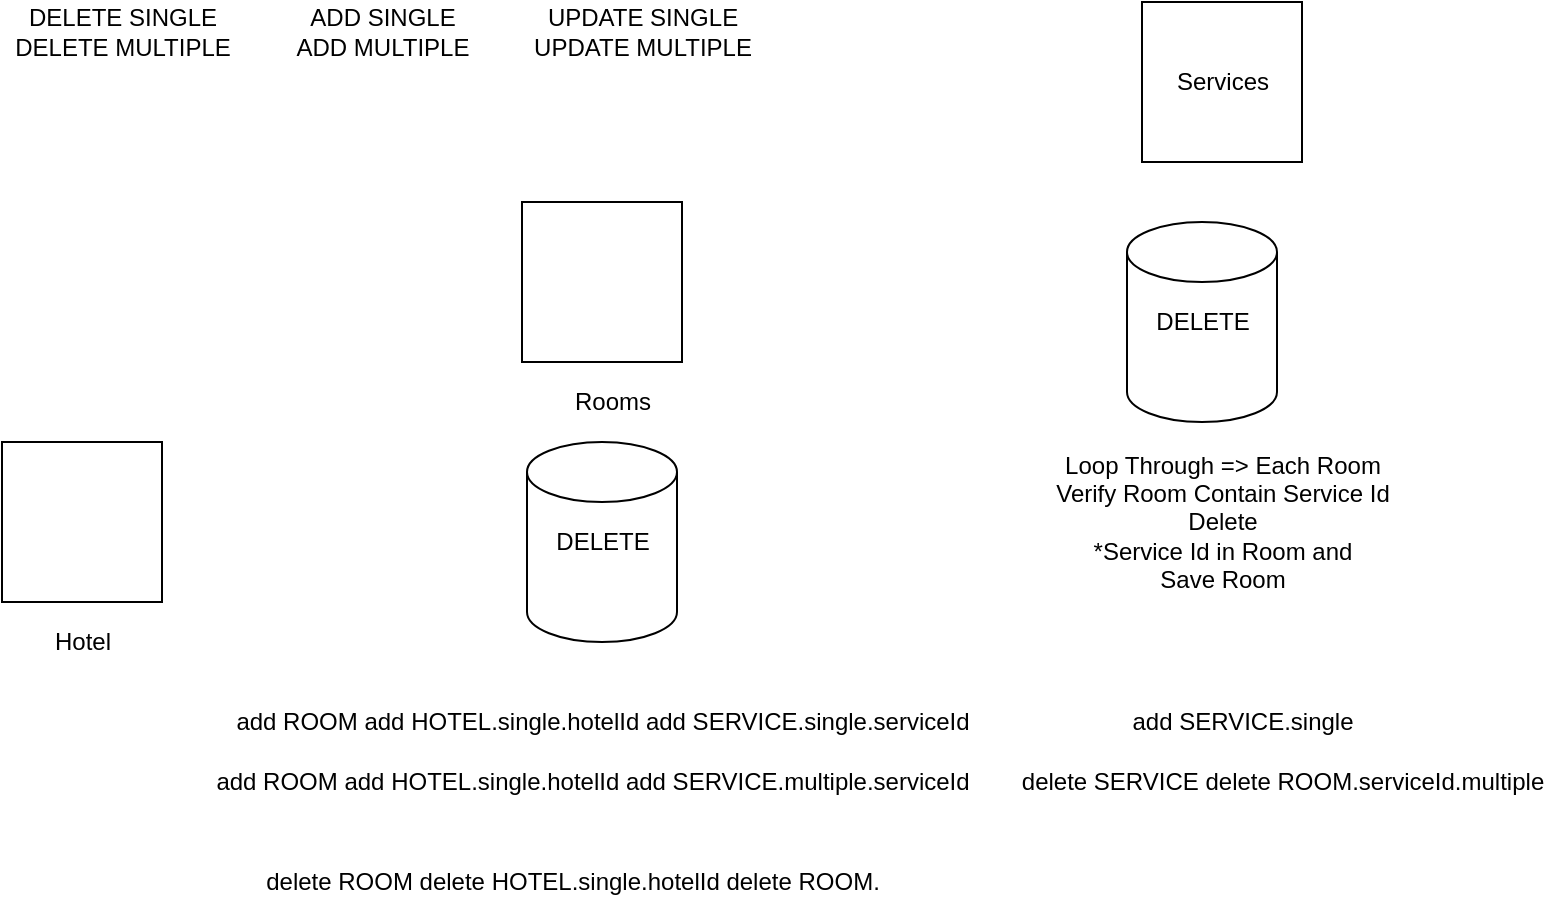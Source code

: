 <mxfile version="18.0.2" type="github">
  <diagram id="gPcOBo8kpesIldpiL-uF" name="Page-1">
    <mxGraphModel dx="1038" dy="588" grid="1" gridSize="10" guides="1" tooltips="1" connect="1" arrows="1" fold="1" page="1" pageScale="1" pageWidth="850" pageHeight="1100" math="0" shadow="0">
      <root>
        <mxCell id="0" />
        <mxCell id="1" parent="0" />
        <mxCell id="owPv3PRb5_aLN4KaXjo2-1" value="" style="whiteSpace=wrap;html=1;aspect=fixed;" vertex="1" parent="1">
          <mxGeometry x="690" y="10" width="80" height="80" as="geometry" />
        </mxCell>
        <mxCell id="owPv3PRb5_aLN4KaXjo2-2" value="Services&lt;br&gt;" style="text;html=1;align=center;verticalAlign=middle;resizable=0;points=[];autosize=1;strokeColor=none;fillColor=none;" vertex="1" parent="1">
          <mxGeometry x="700" y="40" width="60" height="20" as="geometry" />
        </mxCell>
        <mxCell id="owPv3PRb5_aLN4KaXjo2-3" value="" style="whiteSpace=wrap;html=1;aspect=fixed;" vertex="1" parent="1">
          <mxGeometry x="380" y="110" width="80" height="80" as="geometry" />
        </mxCell>
        <mxCell id="owPv3PRb5_aLN4KaXjo2-4" value="" style="whiteSpace=wrap;html=1;aspect=fixed;" vertex="1" parent="1">
          <mxGeometry x="120" y="230" width="80" height="80" as="geometry" />
        </mxCell>
        <mxCell id="owPv3PRb5_aLN4KaXjo2-5" value="Rooms&lt;br&gt;" style="text;html=1;align=center;verticalAlign=middle;resizable=0;points=[];autosize=1;strokeColor=none;fillColor=none;" vertex="1" parent="1">
          <mxGeometry x="400" y="200" width="50" height="20" as="geometry" />
        </mxCell>
        <mxCell id="owPv3PRb5_aLN4KaXjo2-6" value="Hotel&lt;br&gt;" style="text;html=1;align=center;verticalAlign=middle;resizable=0;points=[];autosize=1;strokeColor=none;fillColor=none;" vertex="1" parent="1">
          <mxGeometry x="140" y="320" width="40" height="20" as="geometry" />
        </mxCell>
        <mxCell id="owPv3PRb5_aLN4KaXjo2-7" value="" style="shape=cylinder3;whiteSpace=wrap;html=1;boundedLbl=1;backgroundOutline=1;size=15;" vertex="1" parent="1">
          <mxGeometry x="382.5" y="230" width="75" height="100" as="geometry" />
        </mxCell>
        <mxCell id="owPv3PRb5_aLN4KaXjo2-9" value="DELETE&lt;br&gt;" style="text;html=1;align=center;verticalAlign=middle;resizable=0;points=[];autosize=1;strokeColor=none;fillColor=none;" vertex="1" parent="1">
          <mxGeometry x="390" y="270" width="60" height="20" as="geometry" />
        </mxCell>
        <mxCell id="owPv3PRb5_aLN4KaXjo2-11" value="" style="shape=cylinder3;whiteSpace=wrap;html=1;boundedLbl=1;backgroundOutline=1;size=15;" vertex="1" parent="1">
          <mxGeometry x="682.5" y="120" width="75" height="100" as="geometry" />
        </mxCell>
        <mxCell id="owPv3PRb5_aLN4KaXjo2-12" value="DELETE" style="text;html=1;align=center;verticalAlign=middle;resizable=0;points=[];autosize=1;strokeColor=none;fillColor=none;" vertex="1" parent="1">
          <mxGeometry x="690" y="160" width="60" height="20" as="geometry" />
        </mxCell>
        <mxCell id="owPv3PRb5_aLN4KaXjo2-13" value="Loop Through =&amp;gt; Each Room&lt;br&gt;Verify Room Contain Service Id&lt;br&gt;Delete &lt;br&gt;*Service Id in Room and&lt;br&gt;Save Room&lt;br&gt;" style="text;html=1;align=center;verticalAlign=middle;resizable=0;points=[];autosize=1;strokeColor=none;fillColor=none;" vertex="1" parent="1">
          <mxGeometry x="640" y="230" width="180" height="80" as="geometry" />
        </mxCell>
        <mxCell id="owPv3PRb5_aLN4KaXjo2-15" value="DELETE SINGLE&lt;br&gt;DELETE MULTIPLE&lt;br&gt;" style="text;html=1;align=center;verticalAlign=middle;resizable=0;points=[];autosize=1;strokeColor=none;fillColor=none;" vertex="1" parent="1">
          <mxGeometry x="120" y="10" width="120" height="30" as="geometry" />
        </mxCell>
        <mxCell id="owPv3PRb5_aLN4KaXjo2-16" value="ADD SINGLE&lt;br&gt;ADD MULTIPLE&lt;br&gt;" style="text;html=1;align=center;verticalAlign=middle;resizable=0;points=[];autosize=1;strokeColor=none;fillColor=none;" vertex="1" parent="1">
          <mxGeometry x="260" y="10" width="100" height="30" as="geometry" />
        </mxCell>
        <mxCell id="owPv3PRb5_aLN4KaXjo2-17" value="UPDATE SINGLE&lt;br&gt;UPDATE MULTIPLE&lt;br&gt;" style="text;html=1;align=center;verticalAlign=middle;resizable=0;points=[];autosize=1;strokeColor=none;fillColor=none;" vertex="1" parent="1">
          <mxGeometry x="380" y="10" width="120" height="30" as="geometry" />
        </mxCell>
        <mxCell id="owPv3PRb5_aLN4KaXjo2-19" value="add ROOM add HOTEL.single.hotelId&amp;nbsp;add SERVICE.single.serviceId" style="text;html=1;align=center;verticalAlign=middle;resizable=0;points=[];autosize=1;strokeColor=none;fillColor=none;" vertex="1" parent="1">
          <mxGeometry x="230" y="360" width="380" height="20" as="geometry" />
        </mxCell>
        <mxCell id="owPv3PRb5_aLN4KaXjo2-21" value="add ROOM add HOTEL.single.hotelId add SERVICE.multiple.serviceId" style="text;html=1;align=center;verticalAlign=middle;resizable=0;points=[];autosize=1;strokeColor=none;fillColor=none;" vertex="1" parent="1">
          <mxGeometry x="220" y="390" width="390" height="20" as="geometry" />
        </mxCell>
        <mxCell id="owPv3PRb5_aLN4KaXjo2-22" value="delete ROOM delete HOTEL.single.hotelId delete ROOM." style="text;html=1;align=center;verticalAlign=middle;resizable=0;points=[];autosize=1;strokeColor=none;fillColor=none;" vertex="1" parent="1">
          <mxGeometry x="245" y="440" width="320" height="20" as="geometry" />
        </mxCell>
        <mxCell id="owPv3PRb5_aLN4KaXjo2-23" value="add SERVICE.single&lt;br&gt;" style="text;html=1;align=center;verticalAlign=middle;resizable=0;points=[];autosize=1;strokeColor=none;fillColor=none;" vertex="1" parent="1">
          <mxGeometry x="675" y="360" width="130" height="20" as="geometry" />
        </mxCell>
        <mxCell id="owPv3PRb5_aLN4KaXjo2-24" value="delete SERVICE delete ROOM.serviceId.multiple" style="text;html=1;align=center;verticalAlign=middle;resizable=0;points=[];autosize=1;strokeColor=none;fillColor=none;" vertex="1" parent="1">
          <mxGeometry x="620" y="390" width="280" height="20" as="geometry" />
        </mxCell>
      </root>
    </mxGraphModel>
  </diagram>
</mxfile>
